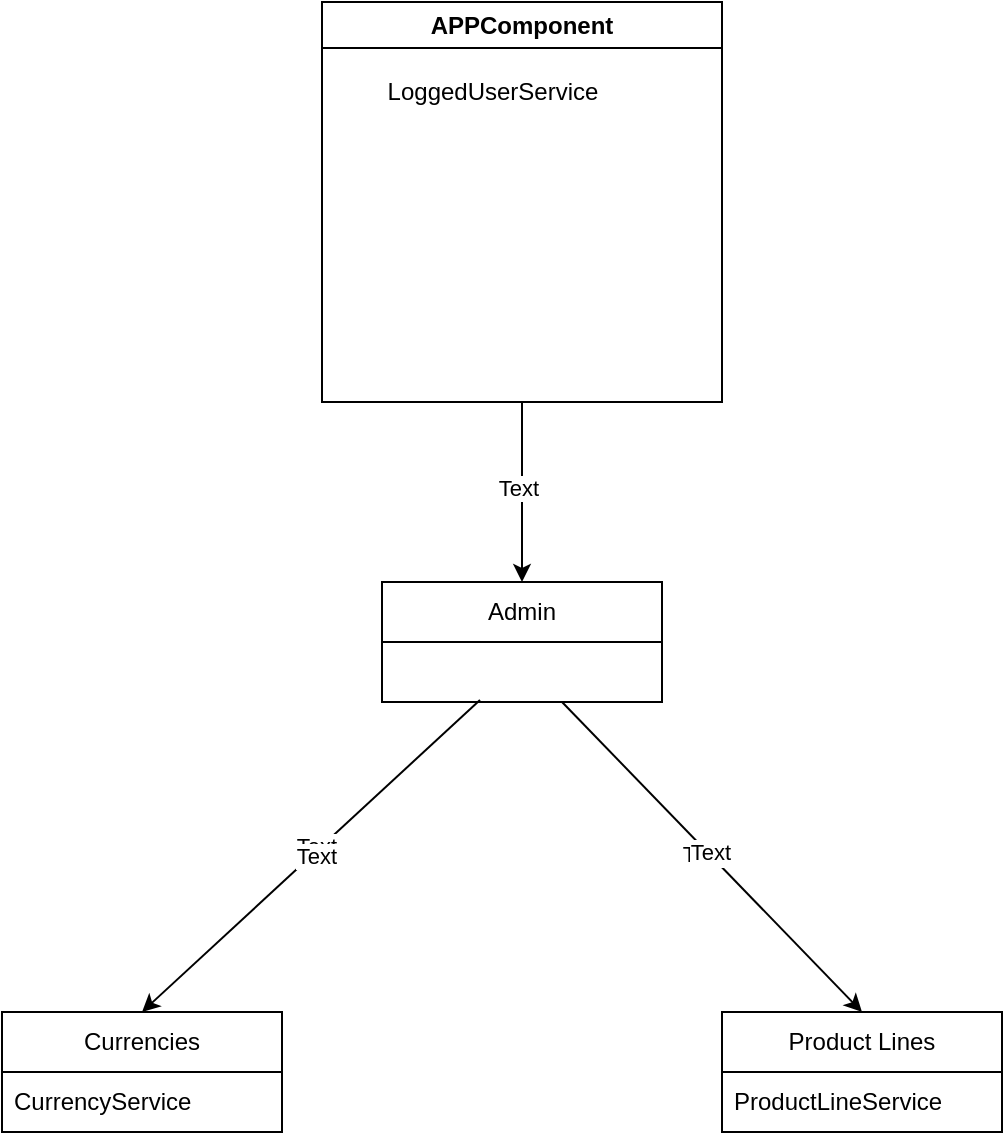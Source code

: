 <mxfile version="24.0.5" type="github">
  <diagram name="Page-1" id="ftleL3E5d8iT9v2814lQ">
    <mxGraphModel dx="1434" dy="746" grid="1" gridSize="10" guides="1" tooltips="1" connect="1" arrows="1" fold="1" page="1" pageScale="1" pageWidth="827" pageHeight="1169" math="0" shadow="0">
      <root>
        <mxCell id="0" />
        <mxCell id="1" parent="0" />
        <mxCell id="A8VF_vR-F4wRZl5MtNpI-2" value="APPComponent" style="swimlane;whiteSpace=wrap;html=1;" parent="1" vertex="1">
          <mxGeometry x="310" y="20" width="200" height="200" as="geometry" />
        </mxCell>
        <mxCell id="jgYdg9mZlZhUqq8kQOLG-2" value="LoggedUserService" style="text;html=1;align=center;verticalAlign=middle;resizable=0;points=[];autosize=1;strokeColor=none;fillColor=none;" vertex="1" parent="A8VF_vR-F4wRZl5MtNpI-2">
          <mxGeometry x="20" y="30" width="130" height="30" as="geometry" />
        </mxCell>
        <mxCell id="A8VF_vR-F4wRZl5MtNpI-3" value="Currencies" style="swimlane;fontStyle=0;childLayout=stackLayout;horizontal=1;startSize=30;horizontalStack=0;resizeParent=1;resizeParentMax=0;resizeLast=0;collapsible=1;marginBottom=0;whiteSpace=wrap;html=1;" parent="1" vertex="1">
          <mxGeometry x="150" y="525" width="140" height="60" as="geometry" />
        </mxCell>
        <mxCell id="A8VF_vR-F4wRZl5MtNpI-4" value="CurrencyService" style="text;strokeColor=none;fillColor=none;align=left;verticalAlign=middle;spacingLeft=4;spacingRight=4;overflow=hidden;points=[[0,0.5],[1,0.5]];portConstraint=eastwest;rotatable=0;whiteSpace=wrap;html=1;" parent="A8VF_vR-F4wRZl5MtNpI-3" vertex="1">
          <mxGeometry y="30" width="140" height="30" as="geometry" />
        </mxCell>
        <mxCell id="A8VF_vR-F4wRZl5MtNpI-7" value="Admin" style="swimlane;fontStyle=0;childLayout=stackLayout;horizontal=1;startSize=30;horizontalStack=0;resizeParent=1;resizeParentMax=0;resizeLast=0;collapsible=1;marginBottom=0;whiteSpace=wrap;html=1;" parent="1" vertex="1">
          <mxGeometry x="340" y="310" width="140" height="60" as="geometry" />
        </mxCell>
        <mxCell id="A8VF_vR-F4wRZl5MtNpI-11" value="Product Lines" style="swimlane;fontStyle=0;childLayout=stackLayout;horizontal=1;startSize=30;horizontalStack=0;resizeParent=1;resizeParentMax=0;resizeLast=0;collapsible=1;marginBottom=0;whiteSpace=wrap;html=1;" parent="1" vertex="1">
          <mxGeometry x="510" y="525" width="140" height="60" as="geometry" />
        </mxCell>
        <mxCell id="A8VF_vR-F4wRZl5MtNpI-12" value="ProductLineService" style="text;strokeColor=none;fillColor=none;align=left;verticalAlign=middle;spacingLeft=4;spacingRight=4;overflow=hidden;points=[[0,0.5],[1,0.5]];portConstraint=eastwest;rotatable=0;whiteSpace=wrap;html=1;" parent="A8VF_vR-F4wRZl5MtNpI-11" vertex="1">
          <mxGeometry y="30" width="140" height="30" as="geometry" />
        </mxCell>
        <mxCell id="A8VF_vR-F4wRZl5MtNpI-16" value="" style="endArrow=classic;html=1;rounded=0;exitX=0.5;exitY=1;exitDx=0;exitDy=0;entryX=0.5;entryY=0;entryDx=0;entryDy=0;" parent="1" source="A8VF_vR-F4wRZl5MtNpI-2" target="A8VF_vR-F4wRZl5MtNpI-7" edge="1">
          <mxGeometry width="50" height="50" relative="1" as="geometry">
            <mxPoint x="390" y="410" as="sourcePoint" />
            <mxPoint x="440" y="360" as="targetPoint" />
          </mxGeometry>
        </mxCell>
        <mxCell id="A8VF_vR-F4wRZl5MtNpI-17" value="Text" style="edgeLabel;html=1;align=center;verticalAlign=middle;resizable=0;points=[];" parent="A8VF_vR-F4wRZl5MtNpI-16" vertex="1" connectable="0">
          <mxGeometry x="-0.044" y="-2" relative="1" as="geometry">
            <mxPoint as="offset" />
          </mxGeometry>
        </mxCell>
        <mxCell id="A8VF_vR-F4wRZl5MtNpI-18" value="" style="endArrow=classic;html=1;rounded=0;exitX=0.35;exitY=0.967;exitDx=0;exitDy=0;entryX=0.5;entryY=0;entryDx=0;entryDy=0;exitPerimeter=0;" parent="1" target="A8VF_vR-F4wRZl5MtNpI-3" edge="1">
          <mxGeometry width="50" height="50" relative="1" as="geometry">
            <mxPoint x="389" y="369.01" as="sourcePoint" />
            <mxPoint x="219.5" y="520" as="targetPoint" />
          </mxGeometry>
        </mxCell>
        <mxCell id="A8VF_vR-F4wRZl5MtNpI-19" value="Text" style="edgeLabel;html=1;align=center;verticalAlign=middle;resizable=0;points=[];" parent="A8VF_vR-F4wRZl5MtNpI-18" vertex="1" connectable="0">
          <mxGeometry x="-0.044" y="-2" relative="1" as="geometry">
            <mxPoint as="offset" />
          </mxGeometry>
        </mxCell>
        <mxCell id="A8VF_vR-F4wRZl5MtNpI-20" value="Text" style="edgeLabel;html=1;align=center;verticalAlign=middle;resizable=0;points=[];" parent="A8VF_vR-F4wRZl5MtNpI-18" vertex="1" connectable="0">
          <mxGeometry x="-0.02" y="2" relative="1" as="geometry">
            <mxPoint x="-1" as="offset" />
          </mxGeometry>
        </mxCell>
        <mxCell id="A8VF_vR-F4wRZl5MtNpI-21" value="" style="endArrow=classic;html=1;rounded=0;entryX=0.5;entryY=0;entryDx=0;entryDy=0;exitX=0.643;exitY=1;exitDx=0;exitDy=0;exitPerimeter=0;" parent="1" target="A8VF_vR-F4wRZl5MtNpI-11" edge="1">
          <mxGeometry width="50" height="50" relative="1" as="geometry">
            <mxPoint x="430.02" y="370" as="sourcePoint" />
            <mxPoint x="230" y="535" as="targetPoint" />
          </mxGeometry>
        </mxCell>
        <mxCell id="A8VF_vR-F4wRZl5MtNpI-22" value="Text" style="edgeLabel;html=1;align=center;verticalAlign=middle;resizable=0;points=[];" parent="A8VF_vR-F4wRZl5MtNpI-21" vertex="1" connectable="0">
          <mxGeometry x="-0.044" y="-2" relative="1" as="geometry">
            <mxPoint as="offset" />
          </mxGeometry>
        </mxCell>
        <mxCell id="A8VF_vR-F4wRZl5MtNpI-23" value="Text" style="edgeLabel;html=1;align=center;verticalAlign=middle;resizable=0;points=[];" parent="A8VF_vR-F4wRZl5MtNpI-21" vertex="1" connectable="0">
          <mxGeometry x="-0.02" y="2" relative="1" as="geometry">
            <mxPoint x="-1" as="offset" />
          </mxGeometry>
        </mxCell>
      </root>
    </mxGraphModel>
  </diagram>
</mxfile>
